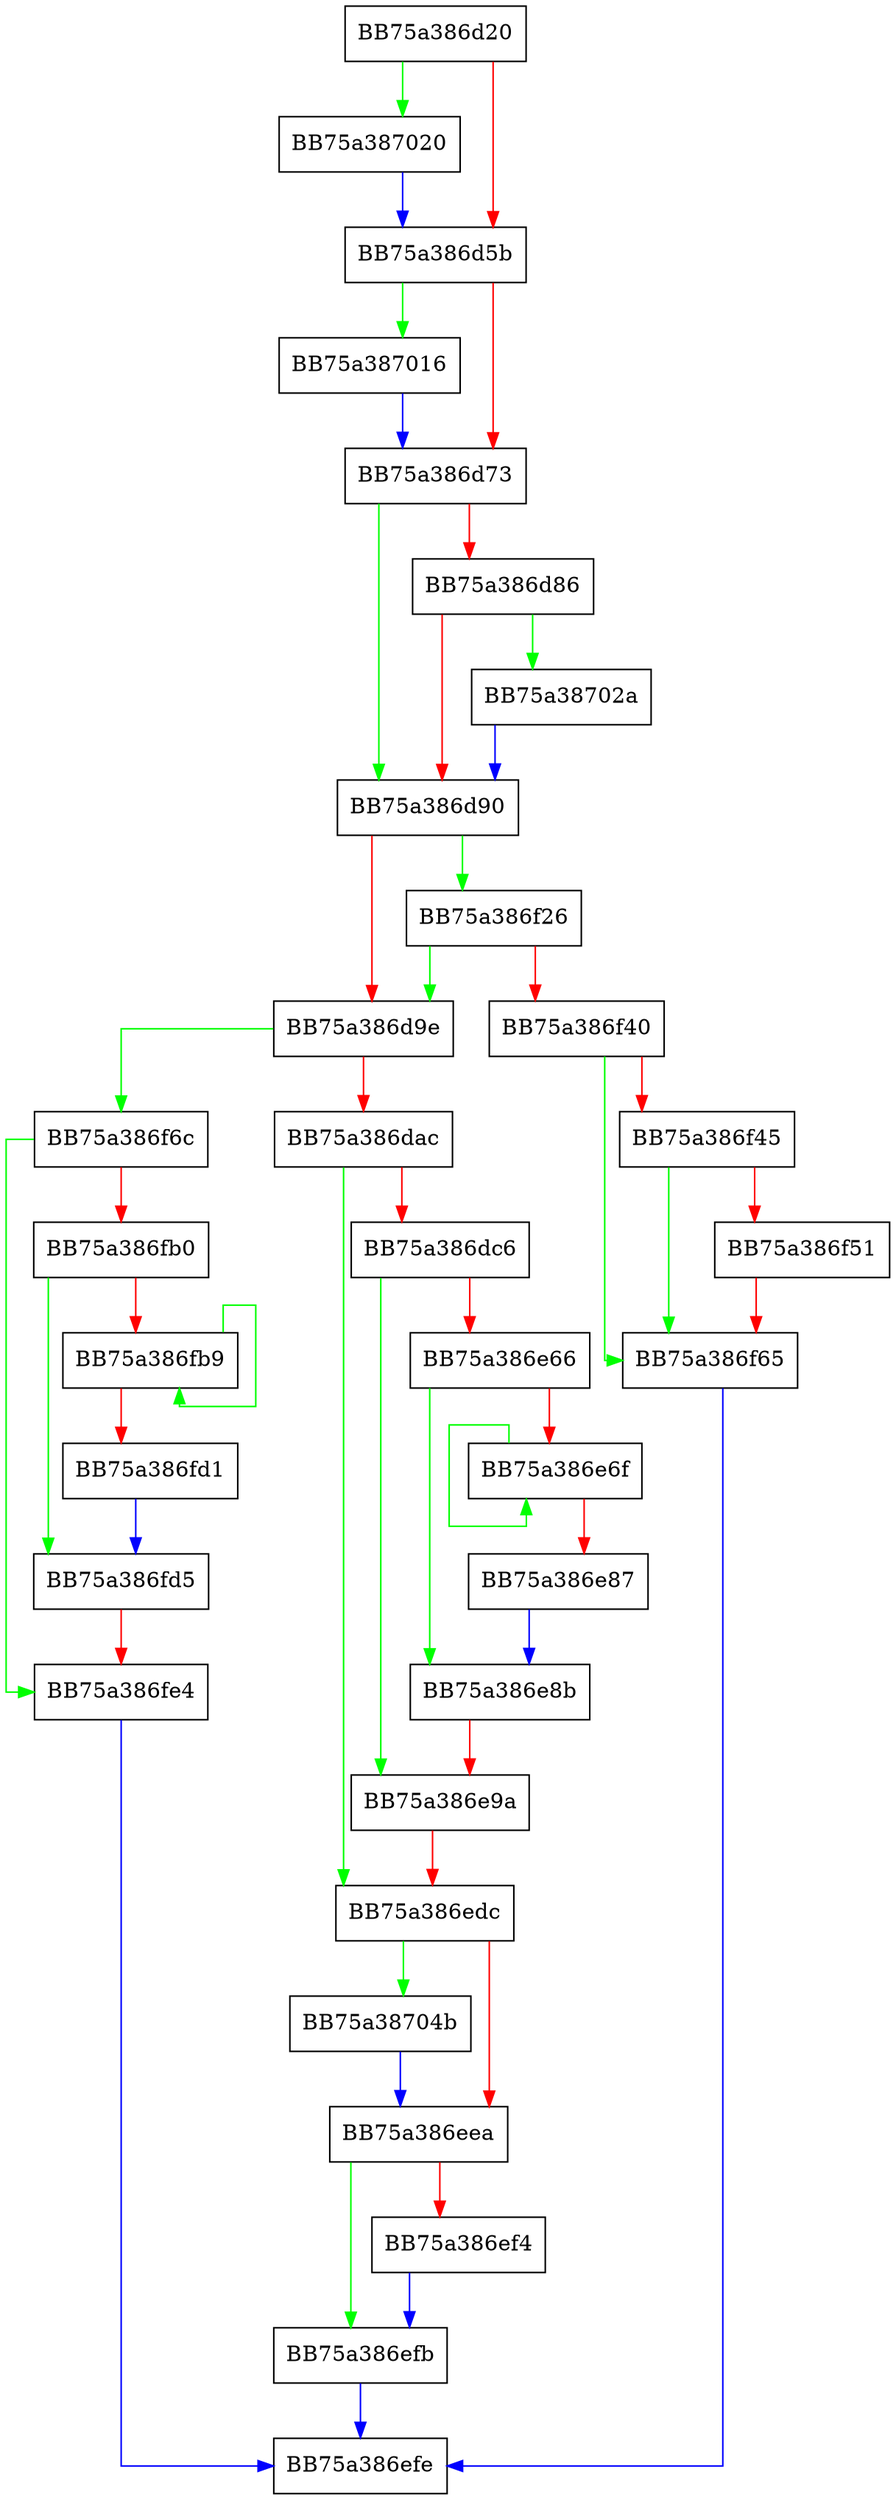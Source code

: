 digraph Merge {
  node [shape="box"];
  graph [splines=ortho];
  BB75a386d20 -> BB75a387020 [color="green"];
  BB75a386d20 -> BB75a386d5b [color="red"];
  BB75a386d5b -> BB75a387016 [color="green"];
  BB75a386d5b -> BB75a386d73 [color="red"];
  BB75a386d73 -> BB75a386d90 [color="green"];
  BB75a386d73 -> BB75a386d86 [color="red"];
  BB75a386d86 -> BB75a38702a [color="green"];
  BB75a386d86 -> BB75a386d90 [color="red"];
  BB75a386d90 -> BB75a386f26 [color="green"];
  BB75a386d90 -> BB75a386d9e [color="red"];
  BB75a386d9e -> BB75a386f6c [color="green"];
  BB75a386d9e -> BB75a386dac [color="red"];
  BB75a386dac -> BB75a386edc [color="green"];
  BB75a386dac -> BB75a386dc6 [color="red"];
  BB75a386dc6 -> BB75a386e9a [color="green"];
  BB75a386dc6 -> BB75a386e66 [color="red"];
  BB75a386e66 -> BB75a386e8b [color="green"];
  BB75a386e66 -> BB75a386e6f [color="red"];
  BB75a386e6f -> BB75a386e6f [color="green"];
  BB75a386e6f -> BB75a386e87 [color="red"];
  BB75a386e87 -> BB75a386e8b [color="blue"];
  BB75a386e8b -> BB75a386e9a [color="red"];
  BB75a386e9a -> BB75a386edc [color="red"];
  BB75a386edc -> BB75a38704b [color="green"];
  BB75a386edc -> BB75a386eea [color="red"];
  BB75a386eea -> BB75a386efb [color="green"];
  BB75a386eea -> BB75a386ef4 [color="red"];
  BB75a386ef4 -> BB75a386efb [color="blue"];
  BB75a386efb -> BB75a386efe [color="blue"];
  BB75a386f26 -> BB75a386d9e [color="green"];
  BB75a386f26 -> BB75a386f40 [color="red"];
  BB75a386f40 -> BB75a386f65 [color="green"];
  BB75a386f40 -> BB75a386f45 [color="red"];
  BB75a386f45 -> BB75a386f65 [color="green"];
  BB75a386f45 -> BB75a386f51 [color="red"];
  BB75a386f51 -> BB75a386f65 [color="red"];
  BB75a386f65 -> BB75a386efe [color="blue"];
  BB75a386f6c -> BB75a386fe4 [color="green"];
  BB75a386f6c -> BB75a386fb0 [color="red"];
  BB75a386fb0 -> BB75a386fd5 [color="green"];
  BB75a386fb0 -> BB75a386fb9 [color="red"];
  BB75a386fb9 -> BB75a386fb9 [color="green"];
  BB75a386fb9 -> BB75a386fd1 [color="red"];
  BB75a386fd1 -> BB75a386fd5 [color="blue"];
  BB75a386fd5 -> BB75a386fe4 [color="red"];
  BB75a386fe4 -> BB75a386efe [color="blue"];
  BB75a387016 -> BB75a386d73 [color="blue"];
  BB75a387020 -> BB75a386d5b [color="blue"];
  BB75a38702a -> BB75a386d90 [color="blue"];
  BB75a38704b -> BB75a386eea [color="blue"];
}